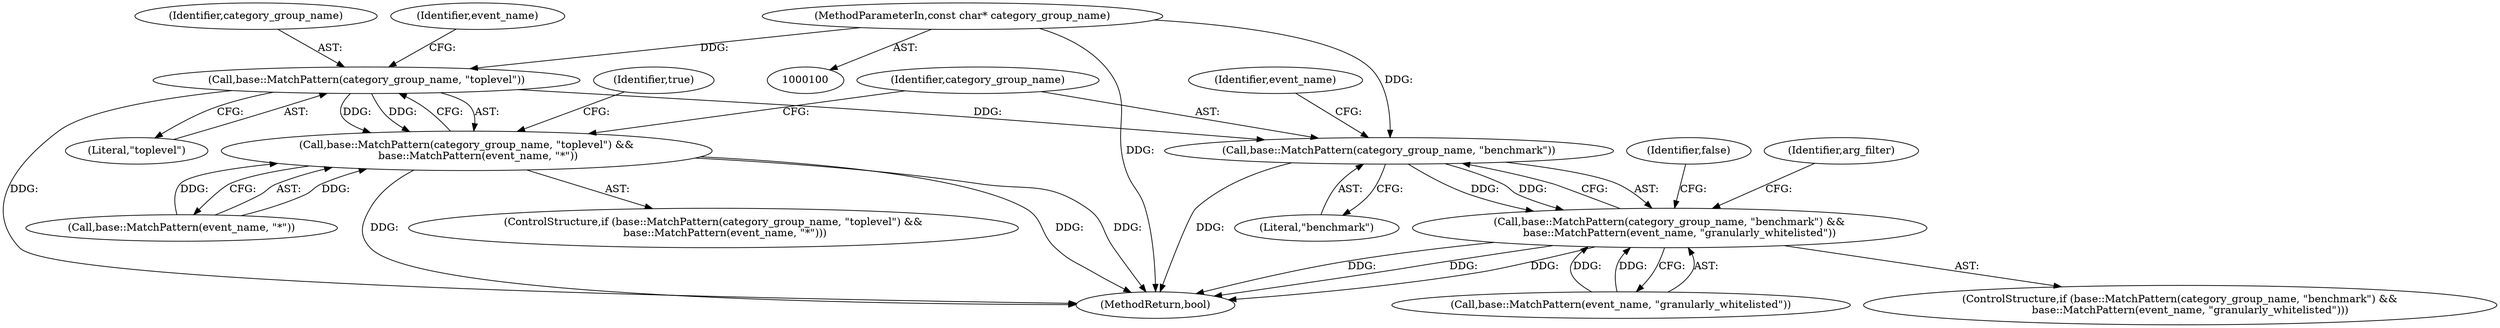 digraph "0_Chrome_870f3e99a1282023753fe8d8aed90879cbc6838f_0@pointer" {
"1000101" [label="(MethodParameterIn,const char* category_group_name)"];
"1000107" [label="(Call,base::MatchPattern(category_group_name, \"toplevel\"))"];
"1000106" [label="(Call,base::MatchPattern(category_group_name, \"toplevel\") &&\n       base::MatchPattern(event_name, \"*\"))"];
"1000118" [label="(Call,base::MatchPattern(category_group_name, \"benchmark\"))"];
"1000117" [label="(Call,base::MatchPattern(category_group_name, \"benchmark\") &&\n      base::MatchPattern(event_name, \"granularly_whitelisted\"))"];
"1000107" [label="(Call,base::MatchPattern(category_group_name, \"toplevel\"))"];
"1000108" [label="(Identifier,category_group_name)"];
"1000116" [label="(ControlStructure,if (base::MatchPattern(category_group_name, \"benchmark\") &&\n      base::MatchPattern(event_name, \"granularly_whitelisted\")))"];
"1000120" [label="(Literal,\"benchmark\")"];
"1000110" [label="(Call,base::MatchPattern(event_name, \"*\"))"];
"1000115" [label="(Identifier,true)"];
"1000134" [label="(Identifier,false)"];
"1000109" [label="(Literal,\"toplevel\")"];
"1000127" [label="(Identifier,arg_filter)"];
"1000111" [label="(Identifier,event_name)"];
"1000122" [label="(Identifier,event_name)"];
"1000119" [label="(Identifier,category_group_name)"];
"1000117" [label="(Call,base::MatchPattern(category_group_name, \"benchmark\") &&\n      base::MatchPattern(event_name, \"granularly_whitelisted\"))"];
"1000118" [label="(Call,base::MatchPattern(category_group_name, \"benchmark\"))"];
"1000135" [label="(MethodReturn,bool)"];
"1000106" [label="(Call,base::MatchPattern(category_group_name, \"toplevel\") &&\n       base::MatchPattern(event_name, \"*\"))"];
"1000101" [label="(MethodParameterIn,const char* category_group_name)"];
"1000105" [label="(ControlStructure,if (base::MatchPattern(category_group_name, \"toplevel\") &&\n       base::MatchPattern(event_name, \"*\")))"];
"1000121" [label="(Call,base::MatchPattern(event_name, \"granularly_whitelisted\"))"];
"1000101" -> "1000100"  [label="AST: "];
"1000101" -> "1000135"  [label="DDG: "];
"1000101" -> "1000107"  [label="DDG: "];
"1000101" -> "1000118"  [label="DDG: "];
"1000107" -> "1000106"  [label="AST: "];
"1000107" -> "1000109"  [label="CFG: "];
"1000108" -> "1000107"  [label="AST: "];
"1000109" -> "1000107"  [label="AST: "];
"1000111" -> "1000107"  [label="CFG: "];
"1000106" -> "1000107"  [label="CFG: "];
"1000107" -> "1000135"  [label="DDG: "];
"1000107" -> "1000106"  [label="DDG: "];
"1000107" -> "1000106"  [label="DDG: "];
"1000107" -> "1000118"  [label="DDG: "];
"1000106" -> "1000105"  [label="AST: "];
"1000106" -> "1000110"  [label="CFG: "];
"1000110" -> "1000106"  [label="AST: "];
"1000115" -> "1000106"  [label="CFG: "];
"1000119" -> "1000106"  [label="CFG: "];
"1000106" -> "1000135"  [label="DDG: "];
"1000106" -> "1000135"  [label="DDG: "];
"1000106" -> "1000135"  [label="DDG: "];
"1000110" -> "1000106"  [label="DDG: "];
"1000110" -> "1000106"  [label="DDG: "];
"1000118" -> "1000117"  [label="AST: "];
"1000118" -> "1000120"  [label="CFG: "];
"1000119" -> "1000118"  [label="AST: "];
"1000120" -> "1000118"  [label="AST: "];
"1000122" -> "1000118"  [label="CFG: "];
"1000117" -> "1000118"  [label="CFG: "];
"1000118" -> "1000135"  [label="DDG: "];
"1000118" -> "1000117"  [label="DDG: "];
"1000118" -> "1000117"  [label="DDG: "];
"1000117" -> "1000116"  [label="AST: "];
"1000117" -> "1000121"  [label="CFG: "];
"1000121" -> "1000117"  [label="AST: "];
"1000127" -> "1000117"  [label="CFG: "];
"1000134" -> "1000117"  [label="CFG: "];
"1000117" -> "1000135"  [label="DDG: "];
"1000117" -> "1000135"  [label="DDG: "];
"1000117" -> "1000135"  [label="DDG: "];
"1000121" -> "1000117"  [label="DDG: "];
"1000121" -> "1000117"  [label="DDG: "];
}
